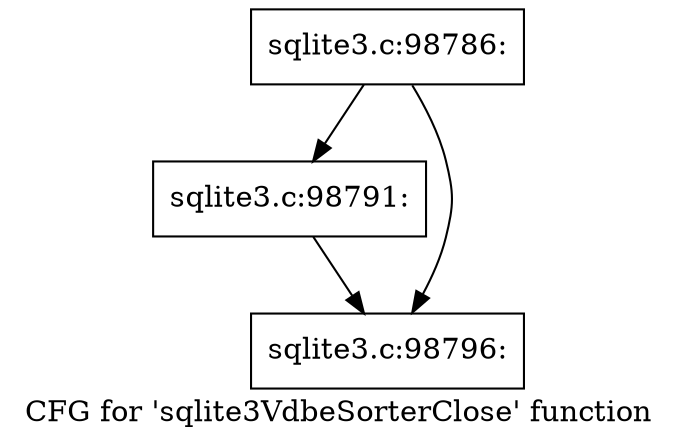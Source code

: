 digraph "CFG for 'sqlite3VdbeSorterClose' function" {
	label="CFG for 'sqlite3VdbeSorterClose' function";

	Node0x55c0f7a11de0 [shape=record,label="{sqlite3.c:98786:}"];
	Node0x55c0f7a11de0 -> Node0x55c0f7a15d50;
	Node0x55c0f7a11de0 -> Node0x55c0f7a15da0;
	Node0x55c0f7a15d50 [shape=record,label="{sqlite3.c:98791:}"];
	Node0x55c0f7a15d50 -> Node0x55c0f7a15da0;
	Node0x55c0f7a15da0 [shape=record,label="{sqlite3.c:98796:}"];
}
